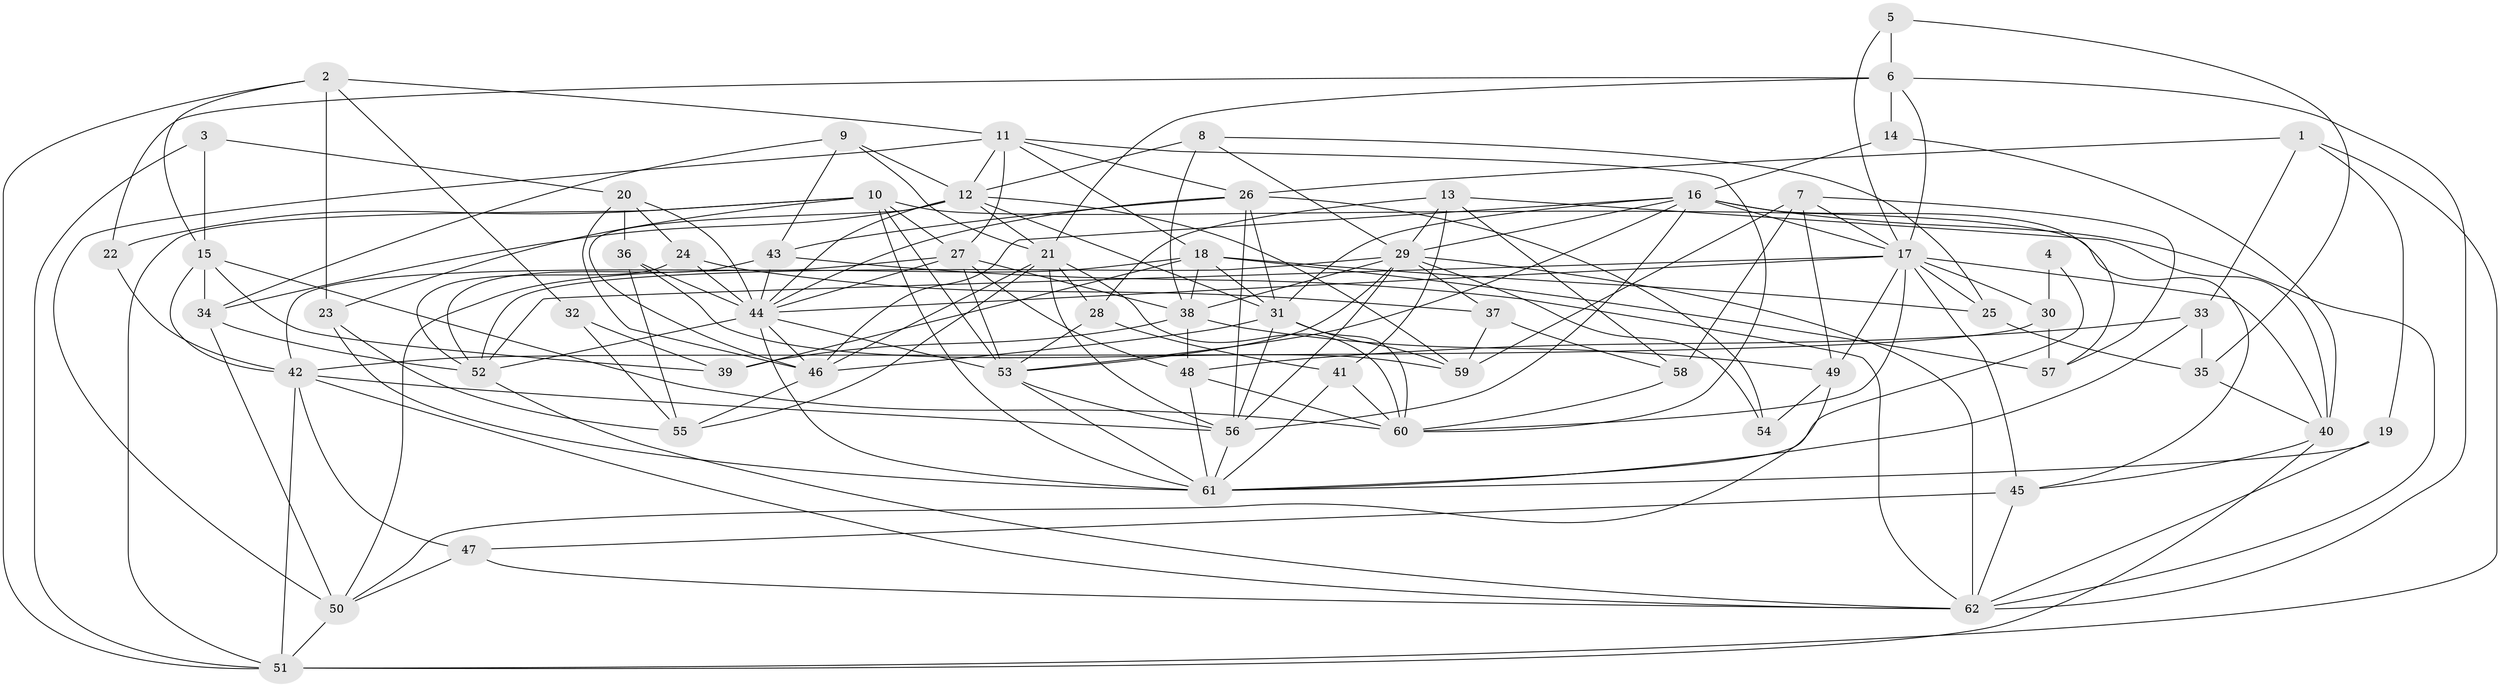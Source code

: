 // original degree distribution, {5: 0.12698412698412698, 4: 0.30158730158730157, 3: 0.23809523809523808, 9: 0.007936507936507936, 7: 0.03968253968253968, 6: 0.09523809523809523, 2: 0.16666666666666666, 8: 0.023809523809523808}
// Generated by graph-tools (version 1.1) at 2025/37/03/04/25 23:37:11]
// undirected, 62 vertices, 176 edges
graph export_dot {
  node [color=gray90,style=filled];
  1;
  2;
  3;
  4;
  5;
  6;
  7;
  8;
  9;
  10;
  11;
  12;
  13;
  14;
  15;
  16;
  17;
  18;
  19;
  20;
  21;
  22;
  23;
  24;
  25;
  26;
  27;
  28;
  29;
  30;
  31;
  32;
  33;
  34;
  35;
  36;
  37;
  38;
  39;
  40;
  41;
  42;
  43;
  44;
  45;
  46;
  47;
  48;
  49;
  50;
  51;
  52;
  53;
  54;
  55;
  56;
  57;
  58;
  59;
  60;
  61;
  62;
  1 -- 19 [weight=1.0];
  1 -- 26 [weight=1.0];
  1 -- 33 [weight=1.0];
  1 -- 51 [weight=1.0];
  2 -- 11 [weight=1.0];
  2 -- 15 [weight=1.0];
  2 -- 23 [weight=1.0];
  2 -- 32 [weight=1.0];
  2 -- 51 [weight=1.0];
  3 -- 15 [weight=1.0];
  3 -- 20 [weight=1.0];
  3 -- 51 [weight=1.0];
  4 -- 30 [weight=1.0];
  4 -- 61 [weight=1.0];
  5 -- 6 [weight=1.0];
  5 -- 17 [weight=1.0];
  5 -- 35 [weight=1.0];
  6 -- 14 [weight=1.0];
  6 -- 17 [weight=1.0];
  6 -- 21 [weight=1.0];
  6 -- 22 [weight=2.0];
  6 -- 62 [weight=1.0];
  7 -- 17 [weight=1.0];
  7 -- 49 [weight=1.0];
  7 -- 57 [weight=1.0];
  7 -- 58 [weight=1.0];
  7 -- 59 [weight=1.0];
  8 -- 12 [weight=1.0];
  8 -- 25 [weight=1.0];
  8 -- 29 [weight=1.0];
  8 -- 38 [weight=1.0];
  9 -- 12 [weight=1.0];
  9 -- 21 [weight=1.0];
  9 -- 34 [weight=1.0];
  9 -- 43 [weight=1.0];
  10 -- 22 [weight=1.0];
  10 -- 23 [weight=1.0];
  10 -- 27 [weight=1.0];
  10 -- 45 [weight=1.0];
  10 -- 51 [weight=1.0];
  10 -- 53 [weight=1.0];
  10 -- 61 [weight=1.0];
  11 -- 12 [weight=1.0];
  11 -- 18 [weight=2.0];
  11 -- 26 [weight=1.0];
  11 -- 27 [weight=1.0];
  11 -- 50 [weight=1.0];
  11 -- 60 [weight=1.0];
  12 -- 21 [weight=1.0];
  12 -- 31 [weight=1.0];
  12 -- 34 [weight=1.0];
  12 -- 44 [weight=1.0];
  12 -- 46 [weight=1.0];
  12 -- 59 [weight=1.0];
  13 -- 28 [weight=1.0];
  13 -- 29 [weight=1.0];
  13 -- 40 [weight=1.0];
  13 -- 41 [weight=1.0];
  13 -- 58 [weight=1.0];
  14 -- 16 [weight=1.0];
  14 -- 40 [weight=1.0];
  15 -- 34 [weight=1.0];
  15 -- 39 [weight=1.0];
  15 -- 42 [weight=1.0];
  15 -- 60 [weight=1.0];
  16 -- 17 [weight=1.0];
  16 -- 29 [weight=1.0];
  16 -- 31 [weight=1.0];
  16 -- 46 [weight=1.0];
  16 -- 53 [weight=1.0];
  16 -- 56 [weight=2.0];
  16 -- 57 [weight=1.0];
  16 -- 62 [weight=1.0];
  17 -- 25 [weight=1.0];
  17 -- 30 [weight=1.0];
  17 -- 40 [weight=1.0];
  17 -- 44 [weight=1.0];
  17 -- 45 [weight=1.0];
  17 -- 49 [weight=1.0];
  17 -- 52 [weight=1.0];
  17 -- 60 [weight=1.0];
  18 -- 25 [weight=1.0];
  18 -- 31 [weight=1.0];
  18 -- 38 [weight=1.0];
  18 -- 39 [weight=1.0];
  18 -- 50 [weight=1.0];
  18 -- 57 [weight=1.0];
  19 -- 61 [weight=1.0];
  19 -- 62 [weight=1.0];
  20 -- 24 [weight=1.0];
  20 -- 36 [weight=1.0];
  20 -- 44 [weight=1.0];
  20 -- 46 [weight=1.0];
  21 -- 28 [weight=1.0];
  21 -- 46 [weight=1.0];
  21 -- 55 [weight=1.0];
  21 -- 56 [weight=1.0];
  21 -- 60 [weight=1.0];
  22 -- 42 [weight=1.0];
  23 -- 55 [weight=1.0];
  23 -- 61 [weight=1.0];
  24 -- 37 [weight=1.0];
  24 -- 44 [weight=1.0];
  24 -- 52 [weight=1.0];
  25 -- 35 [weight=1.0];
  26 -- 31 [weight=1.0];
  26 -- 43 [weight=1.0];
  26 -- 44 [weight=1.0];
  26 -- 54 [weight=1.0];
  26 -- 56 [weight=1.0];
  27 -- 38 [weight=1.0];
  27 -- 42 [weight=1.0];
  27 -- 44 [weight=1.0];
  27 -- 48 [weight=1.0];
  27 -- 53 [weight=1.0];
  28 -- 41 [weight=1.0];
  28 -- 53 [weight=1.0];
  29 -- 37 [weight=2.0];
  29 -- 38 [weight=1.0];
  29 -- 52 [weight=1.0];
  29 -- 53 [weight=1.0];
  29 -- 54 [weight=1.0];
  29 -- 56 [weight=1.0];
  29 -- 62 [weight=1.0];
  30 -- 42 [weight=1.0];
  30 -- 57 [weight=1.0];
  31 -- 46 [weight=2.0];
  31 -- 56 [weight=1.0];
  31 -- 59 [weight=1.0];
  31 -- 60 [weight=1.0];
  32 -- 39 [weight=1.0];
  32 -- 55 [weight=1.0];
  33 -- 35 [weight=1.0];
  33 -- 48 [weight=1.0];
  33 -- 61 [weight=1.0];
  34 -- 50 [weight=1.0];
  34 -- 52 [weight=1.0];
  35 -- 40 [weight=1.0];
  36 -- 44 [weight=1.0];
  36 -- 55 [weight=1.0];
  36 -- 59 [weight=1.0];
  37 -- 58 [weight=1.0];
  37 -- 59 [weight=1.0];
  38 -- 39 [weight=1.0];
  38 -- 48 [weight=1.0];
  38 -- 49 [weight=1.0];
  40 -- 45 [weight=1.0];
  40 -- 51 [weight=2.0];
  41 -- 60 [weight=1.0];
  41 -- 61 [weight=1.0];
  42 -- 47 [weight=1.0];
  42 -- 51 [weight=1.0];
  42 -- 56 [weight=1.0];
  42 -- 62 [weight=1.0];
  43 -- 44 [weight=1.0];
  43 -- 52 [weight=1.0];
  43 -- 62 [weight=1.0];
  44 -- 46 [weight=1.0];
  44 -- 52 [weight=1.0];
  44 -- 53 [weight=3.0];
  44 -- 61 [weight=1.0];
  45 -- 47 [weight=1.0];
  45 -- 62 [weight=1.0];
  46 -- 55 [weight=1.0];
  47 -- 50 [weight=1.0];
  47 -- 62 [weight=1.0];
  48 -- 60 [weight=1.0];
  48 -- 61 [weight=1.0];
  49 -- 50 [weight=1.0];
  49 -- 54 [weight=2.0];
  50 -- 51 [weight=1.0];
  52 -- 62 [weight=1.0];
  53 -- 56 [weight=1.0];
  53 -- 61 [weight=1.0];
  56 -- 61 [weight=1.0];
  58 -- 60 [weight=1.0];
}
